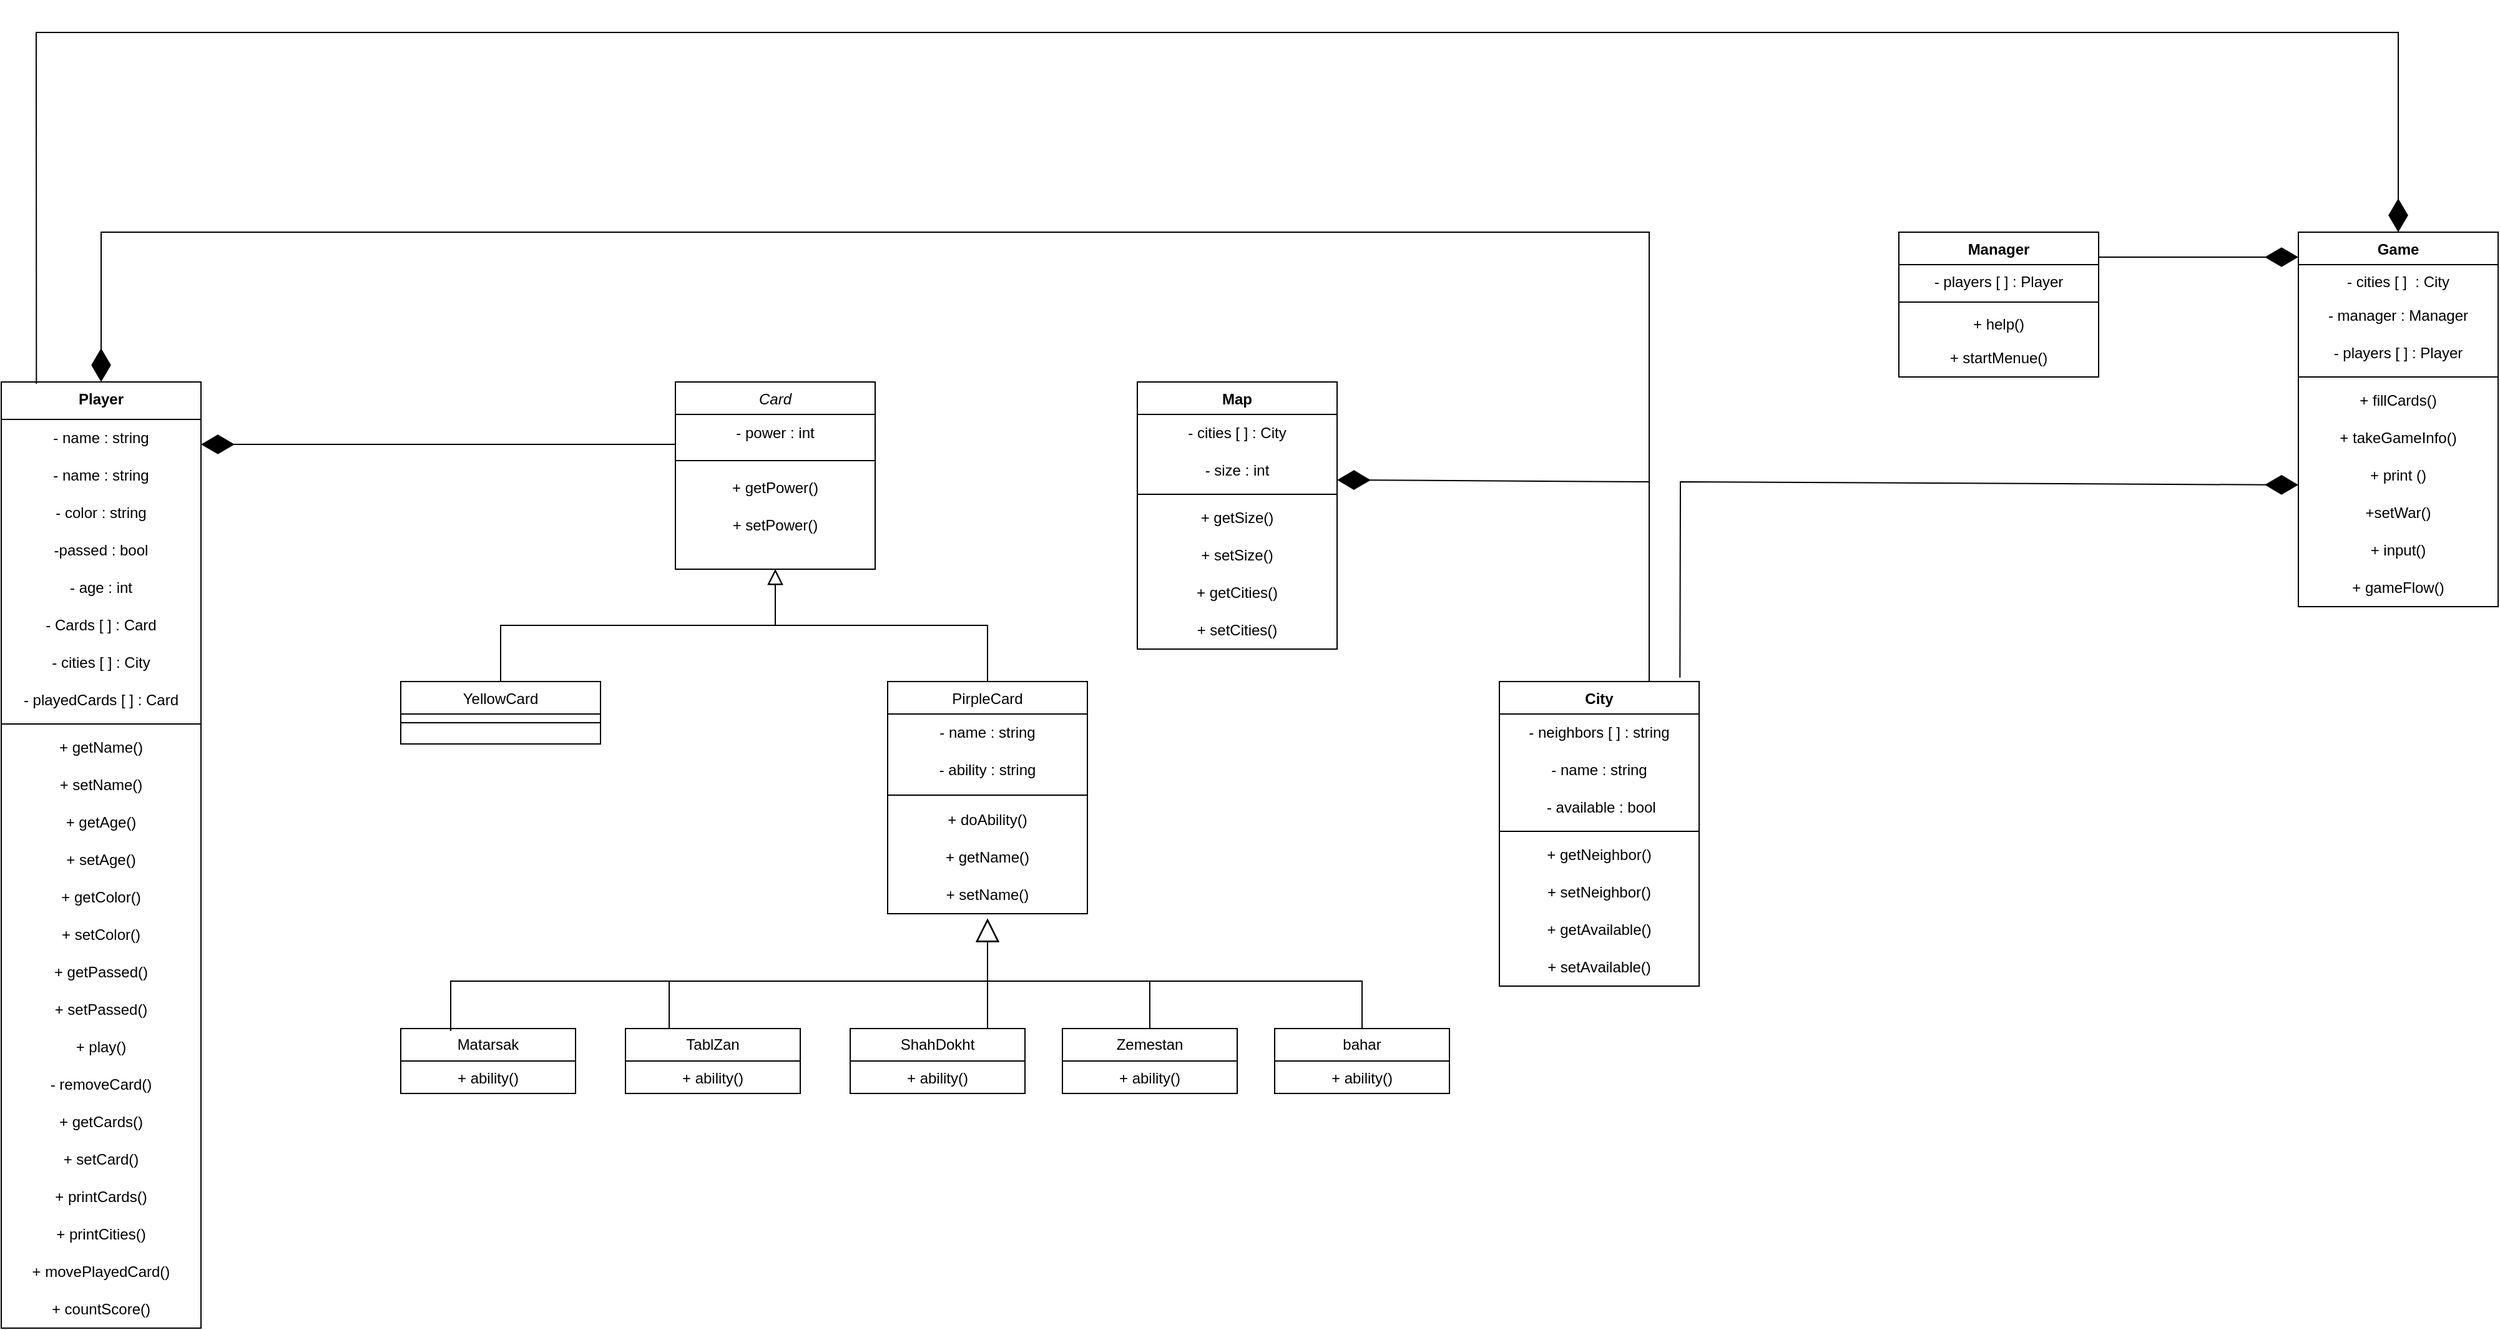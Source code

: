 <mxfile version="24.4.6" type="device">
  <diagram id="C5RBs43oDa-KdzZeNtuy" name="Page-1">
    <mxGraphModel dx="1702" dy="1604" grid="1" gridSize="10" guides="1" tooltips="1" connect="1" arrows="1" fold="1" page="1" pageScale="1" pageWidth="827" pageHeight="1169" math="0" shadow="0">
      <root>
        <mxCell id="WIyWlLk6GJQsqaUBKTNV-0" />
        <mxCell id="WIyWlLk6GJQsqaUBKTNV-1" parent="WIyWlLk6GJQsqaUBKTNV-0" />
        <mxCell id="zkfFHV4jXpPFQw0GAbJ--0" value="Card" style="swimlane;fontStyle=2;align=center;verticalAlign=top;childLayout=stackLayout;horizontal=1;startSize=26;horizontalStack=0;resizeParent=1;resizeLast=0;collapsible=1;marginBottom=0;rounded=0;shadow=0;strokeWidth=1;" parent="WIyWlLk6GJQsqaUBKTNV-1" vertex="1">
          <mxGeometry x="220" y="120" width="160" height="150" as="geometry">
            <mxRectangle x="230" y="140" width="160" height="26" as="alternateBounds" />
          </mxGeometry>
        </mxCell>
        <mxCell id="Y98AIQA9uZ3q5bvzrObx-6" value="- power : int" style="text;strokeColor=none;align=center;fillColor=none;html=1;verticalAlign=middle;whiteSpace=wrap;rounded=0;" parent="zkfFHV4jXpPFQw0GAbJ--0" vertex="1">
          <mxGeometry y="26" width="160" height="30" as="geometry" />
        </mxCell>
        <mxCell id="zkfFHV4jXpPFQw0GAbJ--4" value="" style="line;html=1;strokeWidth=1;align=left;verticalAlign=middle;spacingTop=-1;spacingLeft=3;spacingRight=3;rotatable=0;labelPosition=right;points=[];portConstraint=eastwest;" parent="zkfFHV4jXpPFQw0GAbJ--0" vertex="1">
          <mxGeometry y="56" width="160" height="14" as="geometry" />
        </mxCell>
        <mxCell id="Y98AIQA9uZ3q5bvzrObx-7" value="+ getPower()" style="text;strokeColor=none;align=center;fillColor=none;html=1;verticalAlign=middle;whiteSpace=wrap;rounded=0;" parent="zkfFHV4jXpPFQw0GAbJ--0" vertex="1">
          <mxGeometry y="70" width="160" height="30" as="geometry" />
        </mxCell>
        <mxCell id="Y98AIQA9uZ3q5bvzrObx-5" value="+ setPower()" style="text;strokeColor=none;align=center;fillColor=none;html=1;verticalAlign=middle;whiteSpace=wrap;rounded=0;" parent="zkfFHV4jXpPFQw0GAbJ--0" vertex="1">
          <mxGeometry y="100" width="160" height="30" as="geometry" />
        </mxCell>
        <mxCell id="zkfFHV4jXpPFQw0GAbJ--6" value="YellowCard" style="swimlane;fontStyle=0;align=center;verticalAlign=top;childLayout=stackLayout;horizontal=1;startSize=26;horizontalStack=0;resizeParent=1;resizeLast=0;collapsible=1;marginBottom=0;rounded=0;shadow=0;strokeWidth=1;" parent="WIyWlLk6GJQsqaUBKTNV-1" vertex="1">
          <mxGeometry y="360" width="160" height="50" as="geometry">
            <mxRectangle x="130" y="380" width="160" height="26" as="alternateBounds" />
          </mxGeometry>
        </mxCell>
        <mxCell id="zkfFHV4jXpPFQw0GAbJ--9" value="" style="line;html=1;strokeWidth=1;align=left;verticalAlign=middle;spacingTop=-1;spacingLeft=3;spacingRight=3;rotatable=0;labelPosition=right;points=[];portConstraint=eastwest;" parent="zkfFHV4jXpPFQw0GAbJ--6" vertex="1">
          <mxGeometry y="26" width="160" height="14" as="geometry" />
        </mxCell>
        <mxCell id="zkfFHV4jXpPFQw0GAbJ--12" value="" style="endArrow=block;endSize=10;endFill=0;shadow=0;strokeWidth=1;rounded=0;curved=0;edgeStyle=elbowEdgeStyle;elbow=vertical;" parent="WIyWlLk6GJQsqaUBKTNV-1" source="zkfFHV4jXpPFQw0GAbJ--6" target="zkfFHV4jXpPFQw0GAbJ--0" edge="1">
          <mxGeometry width="160" relative="1" as="geometry">
            <mxPoint x="200" y="203" as="sourcePoint" />
            <mxPoint x="200" y="203" as="targetPoint" />
          </mxGeometry>
        </mxCell>
        <mxCell id="zkfFHV4jXpPFQw0GAbJ--13" value="PirpleCard" style="swimlane;fontStyle=0;align=center;verticalAlign=top;childLayout=stackLayout;horizontal=1;startSize=26;horizontalStack=0;resizeParent=1;resizeLast=0;collapsible=1;marginBottom=0;rounded=0;shadow=0;strokeWidth=1;" parent="WIyWlLk6GJQsqaUBKTNV-1" vertex="1">
          <mxGeometry x="390" y="360" width="160" height="186" as="geometry">
            <mxRectangle x="340" y="380" width="170" height="26" as="alternateBounds" />
          </mxGeometry>
        </mxCell>
        <mxCell id="Y98AIQA9uZ3q5bvzrObx-9" value="- name : string" style="text;strokeColor=none;align=center;fillColor=none;html=1;verticalAlign=middle;whiteSpace=wrap;rounded=0;" parent="zkfFHV4jXpPFQw0GAbJ--13" vertex="1">
          <mxGeometry y="26" width="160" height="30" as="geometry" />
        </mxCell>
        <mxCell id="Y98AIQA9uZ3q5bvzrObx-0" value="- ability : string" style="text;strokeColor=none;align=center;fillColor=none;html=1;verticalAlign=middle;whiteSpace=wrap;rounded=0;" parent="zkfFHV4jXpPFQw0GAbJ--13" vertex="1">
          <mxGeometry y="56" width="160" height="30" as="geometry" />
        </mxCell>
        <mxCell id="zkfFHV4jXpPFQw0GAbJ--15" value="" style="line;html=1;strokeWidth=1;align=left;verticalAlign=middle;spacingTop=-1;spacingLeft=3;spacingRight=3;rotatable=0;labelPosition=right;points=[];portConstraint=eastwest;" parent="zkfFHV4jXpPFQw0GAbJ--13" vertex="1">
          <mxGeometry y="86" width="160" height="10" as="geometry" />
        </mxCell>
        <mxCell id="Y98AIQA9uZ3q5bvzrObx-8" value="+ doAbility()" style="text;strokeColor=none;align=center;fillColor=none;html=1;verticalAlign=middle;whiteSpace=wrap;rounded=0;" parent="zkfFHV4jXpPFQw0GAbJ--13" vertex="1">
          <mxGeometry y="96" width="160" height="30" as="geometry" />
        </mxCell>
        <mxCell id="Y98AIQA9uZ3q5bvzrObx-30" value="+ getName()" style="text;strokeColor=none;align=center;fillColor=none;html=1;verticalAlign=middle;whiteSpace=wrap;rounded=0;" parent="zkfFHV4jXpPFQw0GAbJ--13" vertex="1">
          <mxGeometry y="126" width="160" height="30" as="geometry" />
        </mxCell>
        <mxCell id="Y98AIQA9uZ3q5bvzrObx-31" value="+ setName()" style="text;strokeColor=none;align=center;fillColor=none;html=1;verticalAlign=middle;whiteSpace=wrap;rounded=0;" parent="zkfFHV4jXpPFQw0GAbJ--13" vertex="1">
          <mxGeometry y="156" width="160" height="30" as="geometry" />
        </mxCell>
        <mxCell id="zkfFHV4jXpPFQw0GAbJ--16" value="" style="endArrow=block;endSize=10;endFill=0;shadow=0;strokeWidth=1;rounded=0;curved=0;edgeStyle=elbowEdgeStyle;elbow=vertical;" parent="WIyWlLk6GJQsqaUBKTNV-1" source="zkfFHV4jXpPFQw0GAbJ--13" target="zkfFHV4jXpPFQw0GAbJ--0" edge="1">
          <mxGeometry width="160" relative="1" as="geometry">
            <mxPoint x="210" y="373" as="sourcePoint" />
            <mxPoint x="310" y="271" as="targetPoint" />
          </mxGeometry>
        </mxCell>
        <mxCell id="Y98AIQA9uZ3q5bvzrObx-14" value="Map" style="swimlane;fontStyle=1;align=center;verticalAlign=top;childLayout=stackLayout;horizontal=1;startSize=26;horizontalStack=0;resizeParent=1;resizeParentMax=0;resizeLast=0;collapsible=1;marginBottom=0;whiteSpace=wrap;html=1;" parent="WIyWlLk6GJQsqaUBKTNV-1" vertex="1">
          <mxGeometry x="590" y="120" width="160" height="214" as="geometry" />
        </mxCell>
        <mxCell id="Y98AIQA9uZ3q5bvzrObx-18" value="- cities [ ] : City" style="text;strokeColor=none;align=center;fillColor=none;html=1;verticalAlign=middle;whiteSpace=wrap;rounded=0;" parent="Y98AIQA9uZ3q5bvzrObx-14" vertex="1">
          <mxGeometry y="26" width="160" height="30" as="geometry" />
        </mxCell>
        <mxCell id="Y98AIQA9uZ3q5bvzrObx-19" value="- size : int" style="text;strokeColor=none;align=center;fillColor=none;html=1;verticalAlign=middle;whiteSpace=wrap;rounded=0;" parent="Y98AIQA9uZ3q5bvzrObx-14" vertex="1">
          <mxGeometry y="56" width="160" height="30" as="geometry" />
        </mxCell>
        <mxCell id="Y98AIQA9uZ3q5bvzrObx-16" value="" style="line;strokeWidth=1;fillColor=none;align=left;verticalAlign=middle;spacingTop=-1;spacingLeft=3;spacingRight=3;rotatable=0;labelPosition=right;points=[];portConstraint=eastwest;strokeColor=inherit;" parent="Y98AIQA9uZ3q5bvzrObx-14" vertex="1">
          <mxGeometry y="86" width="160" height="8" as="geometry" />
        </mxCell>
        <mxCell id="Y98AIQA9uZ3q5bvzrObx-20" value="+ getSize()" style="text;strokeColor=none;align=center;fillColor=none;html=1;verticalAlign=middle;whiteSpace=wrap;rounded=0;" parent="Y98AIQA9uZ3q5bvzrObx-14" vertex="1">
          <mxGeometry y="94" width="160" height="30" as="geometry" />
        </mxCell>
        <mxCell id="Y98AIQA9uZ3q5bvzrObx-21" value="+ setSize()" style="text;strokeColor=none;align=center;fillColor=none;html=1;verticalAlign=middle;whiteSpace=wrap;rounded=0;" parent="Y98AIQA9uZ3q5bvzrObx-14" vertex="1">
          <mxGeometry y="124" width="160" height="30" as="geometry" />
        </mxCell>
        <mxCell id="XdLu2XW1SVFeOZ_YuW83-1" value="+ getCities()" style="text;strokeColor=none;align=center;fillColor=none;html=1;verticalAlign=middle;whiteSpace=wrap;rounded=0;" vertex="1" parent="Y98AIQA9uZ3q5bvzrObx-14">
          <mxGeometry y="154" width="160" height="30" as="geometry" />
        </mxCell>
        <mxCell id="XdLu2XW1SVFeOZ_YuW83-2" value="+ setCities()" style="text;strokeColor=none;align=center;fillColor=none;html=1;verticalAlign=middle;whiteSpace=wrap;rounded=0;" vertex="1" parent="Y98AIQA9uZ3q5bvzrObx-14">
          <mxGeometry y="184" width="160" height="30" as="geometry" />
        </mxCell>
        <mxCell id="Y98AIQA9uZ3q5bvzrObx-26" value="Player" style="swimlane;fontStyle=1;align=center;verticalAlign=top;childLayout=stackLayout;horizontal=1;startSize=30;horizontalStack=0;resizeParent=1;resizeParentMax=0;resizeLast=0;collapsible=1;marginBottom=0;whiteSpace=wrap;html=1;" parent="WIyWlLk6GJQsqaUBKTNV-1" vertex="1">
          <mxGeometry x="-320" y="120" width="160" height="758" as="geometry" />
        </mxCell>
        <mxCell id="Y98AIQA9uZ3q5bvzrObx-48" value="- name : string" style="text;strokeColor=none;align=center;fillColor=none;html=1;verticalAlign=middle;whiteSpace=wrap;rounded=0;" parent="Y98AIQA9uZ3q5bvzrObx-26" vertex="1">
          <mxGeometry y="30" width="160" height="30" as="geometry" />
        </mxCell>
        <mxCell id="jCnvRaLqZS0h8MGcoXK2-2" value="- name : string" style="text;strokeColor=none;align=center;fillColor=none;html=1;verticalAlign=middle;whiteSpace=wrap;rounded=0;" parent="Y98AIQA9uZ3q5bvzrObx-26" vertex="1">
          <mxGeometry y="60" width="160" height="30" as="geometry" />
        </mxCell>
        <mxCell id="Y98AIQA9uZ3q5bvzrObx-49" value="- color : string" style="text;strokeColor=none;align=center;fillColor=none;html=1;verticalAlign=middle;whiteSpace=wrap;rounded=0;" parent="Y98AIQA9uZ3q5bvzrObx-26" vertex="1">
          <mxGeometry y="90" width="160" height="30" as="geometry" />
        </mxCell>
        <mxCell id="Y98AIQA9uZ3q5bvzrObx-50" value="-passed : bool" style="text;strokeColor=none;align=center;fillColor=none;html=1;verticalAlign=middle;whiteSpace=wrap;rounded=0;" parent="Y98AIQA9uZ3q5bvzrObx-26" vertex="1">
          <mxGeometry y="120" width="160" height="30" as="geometry" />
        </mxCell>
        <mxCell id="Y98AIQA9uZ3q5bvzrObx-51" value="- age : int" style="text;strokeColor=none;align=center;fillColor=none;html=1;verticalAlign=middle;whiteSpace=wrap;rounded=0;" parent="Y98AIQA9uZ3q5bvzrObx-26" vertex="1">
          <mxGeometry y="150" width="160" height="30" as="geometry" />
        </mxCell>
        <mxCell id="Y98AIQA9uZ3q5bvzrObx-65" value="- Cards [ ] : Card" style="text;strokeColor=none;align=center;fillColor=none;html=1;verticalAlign=middle;whiteSpace=wrap;rounded=0;" parent="Y98AIQA9uZ3q5bvzrObx-26" vertex="1">
          <mxGeometry y="180" width="160" height="30" as="geometry" />
        </mxCell>
        <mxCell id="kwKwa-wbNNJrlp5Qnl6y-41" value="- cities [ ] : City" style="text;strokeColor=none;align=center;fillColor=none;html=1;verticalAlign=middle;whiteSpace=wrap;rounded=0;" parent="Y98AIQA9uZ3q5bvzrObx-26" vertex="1">
          <mxGeometry y="210" width="160" height="30" as="geometry" />
        </mxCell>
        <mxCell id="s-No0AnxaH5Ahc92Yg2I-0" value="- playedCards [ ] : Card" style="text;strokeColor=none;align=center;fillColor=none;html=1;verticalAlign=middle;whiteSpace=wrap;rounded=0;" parent="Y98AIQA9uZ3q5bvzrObx-26" vertex="1">
          <mxGeometry y="240" width="160" height="30" as="geometry" />
        </mxCell>
        <mxCell id="Y98AIQA9uZ3q5bvzrObx-28" value="" style="line;strokeWidth=1;fillColor=none;align=left;verticalAlign=middle;spacingTop=-1;spacingLeft=3;spacingRight=3;rotatable=0;labelPosition=right;points=[];portConstraint=eastwest;strokeColor=inherit;" parent="Y98AIQA9uZ3q5bvzrObx-26" vertex="1">
          <mxGeometry y="270" width="160" height="8" as="geometry" />
        </mxCell>
        <mxCell id="Y98AIQA9uZ3q5bvzrObx-53" value="+ getName()" style="text;strokeColor=none;align=center;fillColor=none;html=1;verticalAlign=middle;whiteSpace=wrap;rounded=0;" parent="Y98AIQA9uZ3q5bvzrObx-26" vertex="1">
          <mxGeometry y="278" width="160" height="30" as="geometry" />
        </mxCell>
        <mxCell id="Y98AIQA9uZ3q5bvzrObx-54" value="+ setName()" style="text;strokeColor=none;align=center;fillColor=none;html=1;verticalAlign=middle;whiteSpace=wrap;rounded=0;" parent="Y98AIQA9uZ3q5bvzrObx-26" vertex="1">
          <mxGeometry y="308" width="160" height="30" as="geometry" />
        </mxCell>
        <mxCell id="Y98AIQA9uZ3q5bvzrObx-55" value="+ getAge()" style="text;strokeColor=none;align=center;fillColor=none;html=1;verticalAlign=middle;whiteSpace=wrap;rounded=0;" parent="Y98AIQA9uZ3q5bvzrObx-26" vertex="1">
          <mxGeometry y="338" width="160" height="30" as="geometry" />
        </mxCell>
        <mxCell id="Y98AIQA9uZ3q5bvzrObx-56" value="+ setAge()" style="text;strokeColor=none;align=center;fillColor=none;html=1;verticalAlign=middle;whiteSpace=wrap;rounded=0;" parent="Y98AIQA9uZ3q5bvzrObx-26" vertex="1">
          <mxGeometry y="368" width="160" height="30" as="geometry" />
        </mxCell>
        <mxCell id="Y98AIQA9uZ3q5bvzrObx-57" value="+ getColor()" style="text;strokeColor=none;align=center;fillColor=none;html=1;verticalAlign=middle;whiteSpace=wrap;rounded=0;" parent="Y98AIQA9uZ3q5bvzrObx-26" vertex="1">
          <mxGeometry y="398" width="160" height="30" as="geometry" />
        </mxCell>
        <mxCell id="Y98AIQA9uZ3q5bvzrObx-58" value="+ setColor()" style="text;strokeColor=none;align=center;fillColor=none;html=1;verticalAlign=middle;whiteSpace=wrap;rounded=0;" parent="Y98AIQA9uZ3q5bvzrObx-26" vertex="1">
          <mxGeometry y="428" width="160" height="30" as="geometry" />
        </mxCell>
        <mxCell id="Y98AIQA9uZ3q5bvzrObx-61" value="+ getPassed()" style="text;strokeColor=none;align=center;fillColor=none;html=1;verticalAlign=middle;whiteSpace=wrap;rounded=0;" parent="Y98AIQA9uZ3q5bvzrObx-26" vertex="1">
          <mxGeometry y="458" width="160" height="30" as="geometry" />
        </mxCell>
        <mxCell id="Y98AIQA9uZ3q5bvzrObx-62" value="+ setPassed()" style="text;strokeColor=none;align=center;fillColor=none;html=1;verticalAlign=middle;whiteSpace=wrap;rounded=0;" parent="Y98AIQA9uZ3q5bvzrObx-26" vertex="1">
          <mxGeometry y="488" width="160" height="30" as="geometry" />
        </mxCell>
        <mxCell id="Y98AIQA9uZ3q5bvzrObx-63" value="+ play()" style="text;strokeColor=none;align=center;fillColor=none;html=1;verticalAlign=middle;whiteSpace=wrap;rounded=0;" parent="Y98AIQA9uZ3q5bvzrObx-26" vertex="1">
          <mxGeometry y="518" width="160" height="30" as="geometry" />
        </mxCell>
        <mxCell id="Y98AIQA9uZ3q5bvzrObx-66" value="- removeCard()" style="text;strokeColor=none;align=center;fillColor=none;html=1;verticalAlign=middle;whiteSpace=wrap;rounded=0;" parent="Y98AIQA9uZ3q5bvzrObx-26" vertex="1">
          <mxGeometry y="548" width="160" height="30" as="geometry" />
        </mxCell>
        <mxCell id="Y98AIQA9uZ3q5bvzrObx-67" value="+ getCards()" style="text;strokeColor=none;align=center;fillColor=none;html=1;verticalAlign=middle;whiteSpace=wrap;rounded=0;" parent="Y98AIQA9uZ3q5bvzrObx-26" vertex="1">
          <mxGeometry y="578" width="160" height="30" as="geometry" />
        </mxCell>
        <mxCell id="Y98AIQA9uZ3q5bvzrObx-68" value="+ setCard()" style="text;strokeColor=none;align=center;fillColor=none;html=1;verticalAlign=middle;whiteSpace=wrap;rounded=0;" parent="Y98AIQA9uZ3q5bvzrObx-26" vertex="1">
          <mxGeometry y="608" width="160" height="30" as="geometry" />
        </mxCell>
        <mxCell id="jCnvRaLqZS0h8MGcoXK2-0" value="+ printCards()" style="text;strokeColor=none;align=center;fillColor=none;html=1;verticalAlign=middle;whiteSpace=wrap;rounded=0;" parent="Y98AIQA9uZ3q5bvzrObx-26" vertex="1">
          <mxGeometry y="638" width="160" height="30" as="geometry" />
        </mxCell>
        <mxCell id="XdLu2XW1SVFeOZ_YuW83-0" value="+ printCities()" style="text;strokeColor=none;align=center;fillColor=none;html=1;verticalAlign=middle;whiteSpace=wrap;rounded=0;" vertex="1" parent="Y98AIQA9uZ3q5bvzrObx-26">
          <mxGeometry y="668" width="160" height="30" as="geometry" />
        </mxCell>
        <mxCell id="s-No0AnxaH5Ahc92Yg2I-1" value="+ movePlayedCard()" style="text;strokeColor=none;align=center;fillColor=none;html=1;verticalAlign=middle;whiteSpace=wrap;rounded=0;" parent="Y98AIQA9uZ3q5bvzrObx-26" vertex="1">
          <mxGeometry y="698" width="160" height="30" as="geometry" />
        </mxCell>
        <mxCell id="s-No0AnxaH5Ahc92Yg2I-2" value="+ countScore()" style="text;strokeColor=none;align=center;fillColor=none;html=1;verticalAlign=middle;whiteSpace=wrap;rounded=0;" parent="Y98AIQA9uZ3q5bvzrObx-26" vertex="1">
          <mxGeometry y="728" width="160" height="30" as="geometry" />
        </mxCell>
        <mxCell id="Y98AIQA9uZ3q5bvzrObx-32" value="City" style="swimlane;fontStyle=1;align=center;verticalAlign=top;childLayout=stackLayout;horizontal=1;startSize=26;horizontalStack=0;resizeParent=1;resizeParentMax=0;resizeLast=0;collapsible=1;marginBottom=0;whiteSpace=wrap;html=1;" parent="WIyWlLk6GJQsqaUBKTNV-1" vertex="1">
          <mxGeometry x="880" y="360" width="160" height="244" as="geometry" />
        </mxCell>
        <mxCell id="Y98AIQA9uZ3q5bvzrObx-37" value="- neighbors [ ] : string" style="text;strokeColor=none;align=center;fillColor=none;html=1;verticalAlign=middle;whiteSpace=wrap;rounded=0;" parent="Y98AIQA9uZ3q5bvzrObx-32" vertex="1">
          <mxGeometry y="26" width="160" height="30" as="geometry" />
        </mxCell>
        <mxCell id="Y98AIQA9uZ3q5bvzrObx-39" value="- name : string" style="text;strokeColor=none;align=center;fillColor=none;html=1;verticalAlign=middle;whiteSpace=wrap;rounded=0;" parent="Y98AIQA9uZ3q5bvzrObx-32" vertex="1">
          <mxGeometry y="56" width="160" height="30" as="geometry" />
        </mxCell>
        <mxCell id="Y98AIQA9uZ3q5bvzrObx-40" value="&amp;nbsp;- available : bool" style="text;strokeColor=none;align=center;fillColor=none;html=1;verticalAlign=middle;whiteSpace=wrap;rounded=0;" parent="Y98AIQA9uZ3q5bvzrObx-32" vertex="1">
          <mxGeometry y="86" width="160" height="30" as="geometry" />
        </mxCell>
        <mxCell id="Y98AIQA9uZ3q5bvzrObx-34" value="" style="line;strokeWidth=1;fillColor=none;align=left;verticalAlign=middle;spacingTop=-1;spacingLeft=3;spacingRight=3;rotatable=0;labelPosition=right;points=[];portConstraint=eastwest;strokeColor=inherit;" parent="Y98AIQA9uZ3q5bvzrObx-32" vertex="1">
          <mxGeometry y="116" width="160" height="8" as="geometry" />
        </mxCell>
        <mxCell id="Y98AIQA9uZ3q5bvzrObx-36" value="+ getNeighbor()" style="text;strokeColor=none;align=center;fillColor=none;html=1;verticalAlign=middle;whiteSpace=wrap;rounded=0;" parent="Y98AIQA9uZ3q5bvzrObx-32" vertex="1">
          <mxGeometry y="124" width="160" height="30" as="geometry" />
        </mxCell>
        <mxCell id="Y98AIQA9uZ3q5bvzrObx-38" value="+ setNeighbor()" style="text;strokeColor=none;align=center;fillColor=none;html=1;verticalAlign=middle;whiteSpace=wrap;rounded=0;" parent="Y98AIQA9uZ3q5bvzrObx-32" vertex="1">
          <mxGeometry y="154" width="160" height="30" as="geometry" />
        </mxCell>
        <mxCell id="Y98AIQA9uZ3q5bvzrObx-42" value="+ getAvailable()" style="text;strokeColor=none;align=center;fillColor=none;html=1;verticalAlign=middle;whiteSpace=wrap;rounded=0;" parent="Y98AIQA9uZ3q5bvzrObx-32" vertex="1">
          <mxGeometry y="184" width="160" height="30" as="geometry" />
        </mxCell>
        <mxCell id="Y98AIQA9uZ3q5bvzrObx-41" value="+ setAvailable()" style="text;strokeColor=none;align=center;fillColor=none;html=1;verticalAlign=middle;whiteSpace=wrap;rounded=0;" parent="Y98AIQA9uZ3q5bvzrObx-32" vertex="1">
          <mxGeometry y="214" width="160" height="30" as="geometry" />
        </mxCell>
        <mxCell id="Y98AIQA9uZ3q5bvzrObx-47" value="" style="endArrow=diamondThin;endFill=1;endSize=24;html=1;rounded=0;exitX=0.75;exitY=0;exitDx=0;exitDy=0;entryX=1;entryY=0.75;entryDx=0;entryDy=0;" parent="WIyWlLk6GJQsqaUBKTNV-1" source="Y98AIQA9uZ3q5bvzrObx-32" target="Y98AIQA9uZ3q5bvzrObx-19" edge="1">
          <mxGeometry width="160" relative="1" as="geometry">
            <mxPoint x="770" y="320" as="sourcePoint" />
            <mxPoint x="930" y="320" as="targetPoint" />
            <Array as="points">
              <mxPoint x="1000" y="200" />
            </Array>
          </mxGeometry>
        </mxCell>
        <mxCell id="kwKwa-wbNNJrlp5Qnl6y-21" value="TablZan" style="swimlane;fontStyle=0;childLayout=stackLayout;horizontal=1;startSize=26;fillColor=none;horizontalStack=0;resizeParent=1;resizeParentMax=0;resizeLast=0;collapsible=1;marginBottom=0;whiteSpace=wrap;html=1;" parent="WIyWlLk6GJQsqaUBKTNV-1" vertex="1">
          <mxGeometry x="180" y="638" width="140" height="52" as="geometry" />
        </mxCell>
        <mxCell id="kwKwa-wbNNJrlp5Qnl6y-22" value="+ ability()" style="text;strokeColor=none;fillColor=none;align=center;verticalAlign=top;spacingLeft=4;spacingRight=4;overflow=hidden;rotatable=0;points=[[0,0.5],[1,0.5]];portConstraint=eastwest;whiteSpace=wrap;html=1;" parent="kwKwa-wbNNJrlp5Qnl6y-21" vertex="1">
          <mxGeometry y="26" width="140" height="26" as="geometry" />
        </mxCell>
        <mxCell id="kwKwa-wbNNJrlp5Qnl6y-23" value="ShahDokht" style="swimlane;fontStyle=0;childLayout=stackLayout;horizontal=1;startSize=26;fillColor=none;horizontalStack=0;resizeParent=1;resizeParentMax=0;resizeLast=0;collapsible=1;marginBottom=0;whiteSpace=wrap;html=1;" parent="WIyWlLk6GJQsqaUBKTNV-1" vertex="1">
          <mxGeometry x="360" y="638" width="140" height="52" as="geometry" />
        </mxCell>
        <mxCell id="kwKwa-wbNNJrlp5Qnl6y-24" value="+ ability()" style="text;strokeColor=none;fillColor=none;align=center;verticalAlign=top;spacingLeft=4;spacingRight=4;overflow=hidden;rotatable=0;points=[[0,0.5],[1,0.5]];portConstraint=eastwest;whiteSpace=wrap;html=1;" parent="kwKwa-wbNNJrlp5Qnl6y-23" vertex="1">
          <mxGeometry y="26" width="140" height="26" as="geometry" />
        </mxCell>
        <mxCell id="kwKwa-wbNNJrlp5Qnl6y-25" value="Zemestan" style="swimlane;fontStyle=0;childLayout=stackLayout;horizontal=1;startSize=26;fillColor=none;horizontalStack=0;resizeParent=1;resizeParentMax=0;resizeLast=0;collapsible=1;marginBottom=0;whiteSpace=wrap;html=1;" parent="WIyWlLk6GJQsqaUBKTNV-1" vertex="1">
          <mxGeometry x="530" y="638" width="140" height="52" as="geometry" />
        </mxCell>
        <mxCell id="kwKwa-wbNNJrlp5Qnl6y-26" value="+ ability()" style="text;strokeColor=none;fillColor=none;align=center;verticalAlign=top;spacingLeft=4;spacingRight=4;overflow=hidden;rotatable=0;points=[[0,0.5],[1,0.5]];portConstraint=eastwest;whiteSpace=wrap;html=1;" parent="kwKwa-wbNNJrlp5Qnl6y-25" vertex="1">
          <mxGeometry y="26" width="140" height="26" as="geometry" />
        </mxCell>
        <mxCell id="kwKwa-wbNNJrlp5Qnl6y-27" value="Matarsak" style="swimlane;fontStyle=0;childLayout=stackLayout;horizontal=1;startSize=26;fillColor=none;horizontalStack=0;resizeParent=1;resizeParentMax=0;resizeLast=0;collapsible=1;marginBottom=0;whiteSpace=wrap;html=1;" parent="WIyWlLk6GJQsqaUBKTNV-1" vertex="1">
          <mxGeometry y="638" width="140" height="52" as="geometry" />
        </mxCell>
        <mxCell id="kwKwa-wbNNJrlp5Qnl6y-28" value="+ ability()" style="text;strokeColor=none;fillColor=none;align=center;verticalAlign=top;spacingLeft=4;spacingRight=4;overflow=hidden;rotatable=0;points=[[0,0.5],[1,0.5]];portConstraint=eastwest;whiteSpace=wrap;html=1;" parent="kwKwa-wbNNJrlp5Qnl6y-27" vertex="1">
          <mxGeometry y="26" width="140" height="26" as="geometry" />
        </mxCell>
        <mxCell id="kwKwa-wbNNJrlp5Qnl6y-5" value="bahar" style="swimlane;fontStyle=0;childLayout=stackLayout;horizontal=1;startSize=26;fillColor=none;horizontalStack=0;resizeParent=1;resizeParentMax=0;resizeLast=0;collapsible=1;marginBottom=0;whiteSpace=wrap;html=1;" parent="WIyWlLk6GJQsqaUBKTNV-1" vertex="1">
          <mxGeometry x="700" y="638" width="140" height="52" as="geometry" />
        </mxCell>
        <mxCell id="kwKwa-wbNNJrlp5Qnl6y-6" value="+ ability()" style="text;strokeColor=none;fillColor=none;align=center;verticalAlign=top;spacingLeft=4;spacingRight=4;overflow=hidden;rotatable=0;points=[[0,0.5],[1,0.5]];portConstraint=eastwest;whiteSpace=wrap;html=1;" parent="kwKwa-wbNNJrlp5Qnl6y-5" vertex="1">
          <mxGeometry y="26" width="140" height="26" as="geometry" />
        </mxCell>
        <mxCell id="kwKwa-wbNNJrlp5Qnl6y-36" value="" style="endArrow=block;endSize=16;endFill=0;html=1;rounded=0;" parent="WIyWlLk6GJQsqaUBKTNV-1" edge="1">
          <mxGeometry x="0.192" y="40" width="160" relative="1" as="geometry">
            <mxPoint x="40" y="640" as="sourcePoint" />
            <mxPoint x="470" y="550" as="targetPoint" />
            <Array as="points">
              <mxPoint x="40" y="600" />
              <mxPoint x="470" y="600" />
            </Array>
            <mxPoint as="offset" />
          </mxGeometry>
        </mxCell>
        <mxCell id="kwKwa-wbNNJrlp5Qnl6y-37" value="" style="endArrow=block;endSize=16;endFill=0;html=1;rounded=0;exitX=0.25;exitY=0;exitDx=0;exitDy=0;" parent="WIyWlLk6GJQsqaUBKTNV-1" source="kwKwa-wbNNJrlp5Qnl6y-21" edge="1">
          <mxGeometry x="0.192" y="40" width="160" relative="1" as="geometry">
            <mxPoint x="215" y="630" as="sourcePoint" />
            <mxPoint x="470" y="550" as="targetPoint" />
            <Array as="points">
              <mxPoint x="215" y="600" />
              <mxPoint x="470" y="600" />
            </Array>
            <mxPoint as="offset" />
          </mxGeometry>
        </mxCell>
        <mxCell id="kwKwa-wbNNJrlp5Qnl6y-38" value="" style="endArrow=block;endSize=16;endFill=0;html=1;rounded=0;exitX=0.25;exitY=0;exitDx=0;exitDy=0;" parent="WIyWlLk6GJQsqaUBKTNV-1" edge="1">
          <mxGeometry x="0.192" y="40" width="160" relative="1" as="geometry">
            <mxPoint x="470" y="638" as="sourcePoint" />
            <mxPoint x="470" y="550" as="targetPoint" />
            <Array as="points">
              <mxPoint x="470" y="600" />
            </Array>
            <mxPoint as="offset" />
          </mxGeometry>
        </mxCell>
        <mxCell id="kwKwa-wbNNJrlp5Qnl6y-39" value="" style="endArrow=block;endSize=16;endFill=0;html=1;rounded=0;exitX=0.5;exitY=0;exitDx=0;exitDy=0;" parent="WIyWlLk6GJQsqaUBKTNV-1" source="kwKwa-wbNNJrlp5Qnl6y-25" edge="1">
          <mxGeometry x="0.192" y="40" width="160" relative="1" as="geometry">
            <mxPoint x="600" y="600" as="sourcePoint" />
            <mxPoint x="470" y="550" as="targetPoint" />
            <Array as="points">
              <mxPoint x="600" y="600" />
              <mxPoint x="470" y="600" />
            </Array>
            <mxPoint as="offset" />
          </mxGeometry>
        </mxCell>
        <mxCell id="kwKwa-wbNNJrlp5Qnl6y-40" value="" style="endArrow=block;endSize=16;endFill=0;html=1;rounded=0;exitX=0.5;exitY=0;exitDx=0;exitDy=0;" parent="WIyWlLk6GJQsqaUBKTNV-1" edge="1">
          <mxGeometry x="0.192" y="40" width="160" relative="1" as="geometry">
            <mxPoint x="770" y="638" as="sourcePoint" />
            <mxPoint x="470" y="550" as="targetPoint" />
            <Array as="points">
              <mxPoint x="770" y="600" />
              <mxPoint x="470" y="600" />
            </Array>
            <mxPoint as="offset" />
          </mxGeometry>
        </mxCell>
        <mxCell id="kwKwa-wbNNJrlp5Qnl6y-42" value="" style="endArrow=diamondThin;endFill=1;endSize=24;html=1;rounded=0;entryX=0.5;entryY=0;entryDx=0;entryDy=0;" parent="WIyWlLk6GJQsqaUBKTNV-1" target="Y98AIQA9uZ3q5bvzrObx-26" edge="1">
          <mxGeometry width="160" relative="1" as="geometry">
            <mxPoint x="1000" y="360" as="sourcePoint" />
            <mxPoint x="-240" as="targetPoint" />
            <Array as="points">
              <mxPoint x="1000" />
              <mxPoint x="-240" />
            </Array>
          </mxGeometry>
        </mxCell>
        <mxCell id="jCnvRaLqZS0h8MGcoXK2-1" value="" style="endArrow=diamondThin;endFill=1;endSize=24;html=1;rounded=0;" parent="WIyWlLk6GJQsqaUBKTNV-1" edge="1">
          <mxGeometry width="160" relative="1" as="geometry">
            <mxPoint x="220" y="170" as="sourcePoint" />
            <mxPoint x="-160" y="170" as="targetPoint" />
            <Array as="points">
              <mxPoint x="220" y="170" />
            </Array>
          </mxGeometry>
        </mxCell>
        <mxCell id="jCnvRaLqZS0h8MGcoXK2-3" value="Manager" style="swimlane;fontStyle=1;align=center;verticalAlign=top;childLayout=stackLayout;horizontal=1;startSize=26;horizontalStack=0;resizeParent=1;resizeParentMax=0;resizeLast=0;collapsible=1;marginBottom=0;whiteSpace=wrap;html=1;" parent="WIyWlLk6GJQsqaUBKTNV-1" vertex="1">
          <mxGeometry x="1200" width="160" height="116" as="geometry" />
        </mxCell>
        <mxCell id="jCnvRaLqZS0h8MGcoXK2-4" value="- players [ ] : Player" style="text;strokeColor=none;fillColor=none;align=center;verticalAlign=top;spacingLeft=4;spacingRight=4;overflow=hidden;rotatable=0;points=[[0,0.5],[1,0.5]];portConstraint=eastwest;whiteSpace=wrap;html=1;" parent="jCnvRaLqZS0h8MGcoXK2-3" vertex="1">
          <mxGeometry y="26" width="160" height="26" as="geometry" />
        </mxCell>
        <mxCell id="jCnvRaLqZS0h8MGcoXK2-5" value="" style="line;strokeWidth=1;fillColor=none;align=left;verticalAlign=middle;spacingTop=-1;spacingLeft=3;spacingRight=3;rotatable=0;labelPosition=right;points=[];portConstraint=eastwest;strokeColor=inherit;" parent="jCnvRaLqZS0h8MGcoXK2-3" vertex="1">
          <mxGeometry y="52" width="160" height="8" as="geometry" />
        </mxCell>
        <mxCell id="jCnvRaLqZS0h8MGcoXK2-6" value="+ help()" style="text;strokeColor=none;fillColor=none;align=center;verticalAlign=top;spacingLeft=4;spacingRight=4;overflow=hidden;rotatable=0;points=[[0,0.5],[1,0.5]];portConstraint=eastwest;whiteSpace=wrap;html=1;" parent="jCnvRaLqZS0h8MGcoXK2-3" vertex="1">
          <mxGeometry y="60" width="160" height="26" as="geometry" />
        </mxCell>
        <mxCell id="jCnvRaLqZS0h8MGcoXK2-8" value="+ startMenue()" style="text;strokeColor=none;align=center;fillColor=none;html=1;verticalAlign=middle;whiteSpace=wrap;rounded=0;" parent="jCnvRaLqZS0h8MGcoXK2-3" vertex="1">
          <mxGeometry y="86" width="160" height="30" as="geometry" />
        </mxCell>
        <mxCell id="s-No0AnxaH5Ahc92Yg2I-3" value="Game" style="swimlane;fontStyle=1;align=center;verticalAlign=top;childLayout=stackLayout;horizontal=1;startSize=26;horizontalStack=0;resizeParent=1;resizeParentMax=0;resizeLast=0;collapsible=1;marginBottom=0;whiteSpace=wrap;html=1;" parent="WIyWlLk6GJQsqaUBKTNV-1" vertex="1">
          <mxGeometry x="1520" width="160" height="300" as="geometry" />
        </mxCell>
        <mxCell id="s-No0AnxaH5Ahc92Yg2I-4" value="- cities [ ]&amp;nbsp; : City" style="text;strokeColor=none;fillColor=none;align=center;verticalAlign=top;spacingLeft=4;spacingRight=4;overflow=hidden;rotatable=0;points=[[0,0.5],[1,0.5]];portConstraint=eastwest;whiteSpace=wrap;html=1;" parent="s-No0AnxaH5Ahc92Yg2I-3" vertex="1">
          <mxGeometry y="26" width="160" height="26" as="geometry" />
        </mxCell>
        <mxCell id="RSTC6TvMkutvdYOONf6Q-1" value="- manager : Manager" style="text;strokeColor=none;align=center;fillColor=none;html=1;verticalAlign=middle;whiteSpace=wrap;rounded=0;" parent="s-No0AnxaH5Ahc92Yg2I-3" vertex="1">
          <mxGeometry y="52" width="160" height="30" as="geometry" />
        </mxCell>
        <mxCell id="RSTC6TvMkutvdYOONf6Q-2" value="- players [ ] : Player" style="text;strokeColor=none;align=center;fillColor=none;html=1;verticalAlign=middle;whiteSpace=wrap;rounded=0;" parent="s-No0AnxaH5Ahc92Yg2I-3" vertex="1">
          <mxGeometry y="82" width="160" height="30" as="geometry" />
        </mxCell>
        <mxCell id="s-No0AnxaH5Ahc92Yg2I-5" value="" style="line;strokeWidth=1;fillColor=none;align=left;verticalAlign=middle;spacingTop=-1;spacingLeft=3;spacingRight=3;rotatable=0;labelPosition=right;points=[];portConstraint=eastwest;strokeColor=inherit;" parent="s-No0AnxaH5Ahc92Yg2I-3" vertex="1">
          <mxGeometry y="112" width="160" height="8" as="geometry" />
        </mxCell>
        <mxCell id="RSTC6TvMkutvdYOONf6Q-0" value="+ fillCards()" style="text;strokeColor=none;align=center;fillColor=none;html=1;verticalAlign=middle;whiteSpace=wrap;rounded=0;" parent="s-No0AnxaH5Ahc92Yg2I-3" vertex="1">
          <mxGeometry y="120" width="160" height="30" as="geometry" />
        </mxCell>
        <mxCell id="jCnvRaLqZS0h8MGcoXK2-10" value="+ takeGameInfo()" style="text;strokeColor=none;align=center;fillColor=none;html=1;verticalAlign=middle;whiteSpace=wrap;rounded=0;" parent="s-No0AnxaH5Ahc92Yg2I-3" vertex="1">
          <mxGeometry y="150" width="160" height="30" as="geometry" />
        </mxCell>
        <mxCell id="RSTC6TvMkutvdYOONf6Q-5" value="+ print ()" style="text;strokeColor=none;align=center;fillColor=none;html=1;verticalAlign=middle;whiteSpace=wrap;rounded=0;" parent="s-No0AnxaH5Ahc92Yg2I-3" vertex="1">
          <mxGeometry y="180" width="160" height="30" as="geometry" />
        </mxCell>
        <mxCell id="RSTC6TvMkutvdYOONf6Q-6" value="+setWar()" style="text;strokeColor=none;align=center;fillColor=none;html=1;verticalAlign=middle;whiteSpace=wrap;rounded=0;" parent="s-No0AnxaH5Ahc92Yg2I-3" vertex="1">
          <mxGeometry y="210" width="160" height="30" as="geometry" />
        </mxCell>
        <mxCell id="RSTC6TvMkutvdYOONf6Q-8" value="+ input()" style="text;strokeColor=none;align=center;fillColor=none;html=1;verticalAlign=middle;whiteSpace=wrap;rounded=0;" parent="s-No0AnxaH5Ahc92Yg2I-3" vertex="1">
          <mxGeometry y="240" width="160" height="30" as="geometry" />
        </mxCell>
        <mxCell id="RSTC6TvMkutvdYOONf6Q-9" value="+ gameFlow()" style="text;strokeColor=none;align=center;fillColor=none;html=1;verticalAlign=middle;whiteSpace=wrap;rounded=0;" parent="s-No0AnxaH5Ahc92Yg2I-3" vertex="1">
          <mxGeometry y="270" width="160" height="30" as="geometry" />
        </mxCell>
        <mxCell id="RSTC6TvMkutvdYOONf6Q-10" value="" style="endArrow=diamondThin;endFill=1;endSize=24;html=1;rounded=0;" parent="WIyWlLk6GJQsqaUBKTNV-1" edge="1">
          <mxGeometry width="160" relative="1" as="geometry">
            <mxPoint x="1360" y="20" as="sourcePoint" />
            <mxPoint x="1520" y="20" as="targetPoint" />
            <Array as="points">
              <mxPoint x="1440" y="20" />
            </Array>
          </mxGeometry>
        </mxCell>
        <mxCell id="RSTC6TvMkutvdYOONf6Q-11" value="" style="endArrow=diamondThin;endFill=1;endSize=24;html=1;rounded=0;exitX=0.904;exitY=-0.013;exitDx=0;exitDy=0;exitPerimeter=0;entryX=0;entryY=0.75;entryDx=0;entryDy=0;" parent="WIyWlLk6GJQsqaUBKTNV-1" source="Y98AIQA9uZ3q5bvzrObx-32" target="RSTC6TvMkutvdYOONf6Q-5" edge="1">
          <mxGeometry width="160" relative="1" as="geometry">
            <mxPoint x="1040" y="240" as="sourcePoint" />
            <mxPoint x="1200" y="240" as="targetPoint" />
            <Array as="points">
              <mxPoint x="1025" y="200" />
            </Array>
          </mxGeometry>
        </mxCell>
        <mxCell id="RSTC6TvMkutvdYOONf6Q-12" value="" style="endArrow=diamondThin;endFill=1;endSize=24;html=1;rounded=0;exitX=0.176;exitY=0.002;exitDx=0;exitDy=0;exitPerimeter=0;entryX=0.5;entryY=0;entryDx=0;entryDy=0;" parent="WIyWlLk6GJQsqaUBKTNV-1" source="Y98AIQA9uZ3q5bvzrObx-26" target="s-No0AnxaH5Ahc92Yg2I-3" edge="1">
          <mxGeometry width="160" relative="1" as="geometry">
            <mxPoint x="-320" y="-40" as="sourcePoint" />
            <mxPoint x="1640" y="-40" as="targetPoint" />
            <Array as="points">
              <mxPoint x="-292" y="-160" />
              <mxPoint x="690" y="-160" />
              <mxPoint x="1140" y="-160" />
              <mxPoint x="1600" y="-160" />
            </Array>
          </mxGeometry>
        </mxCell>
      </root>
    </mxGraphModel>
  </diagram>
</mxfile>
